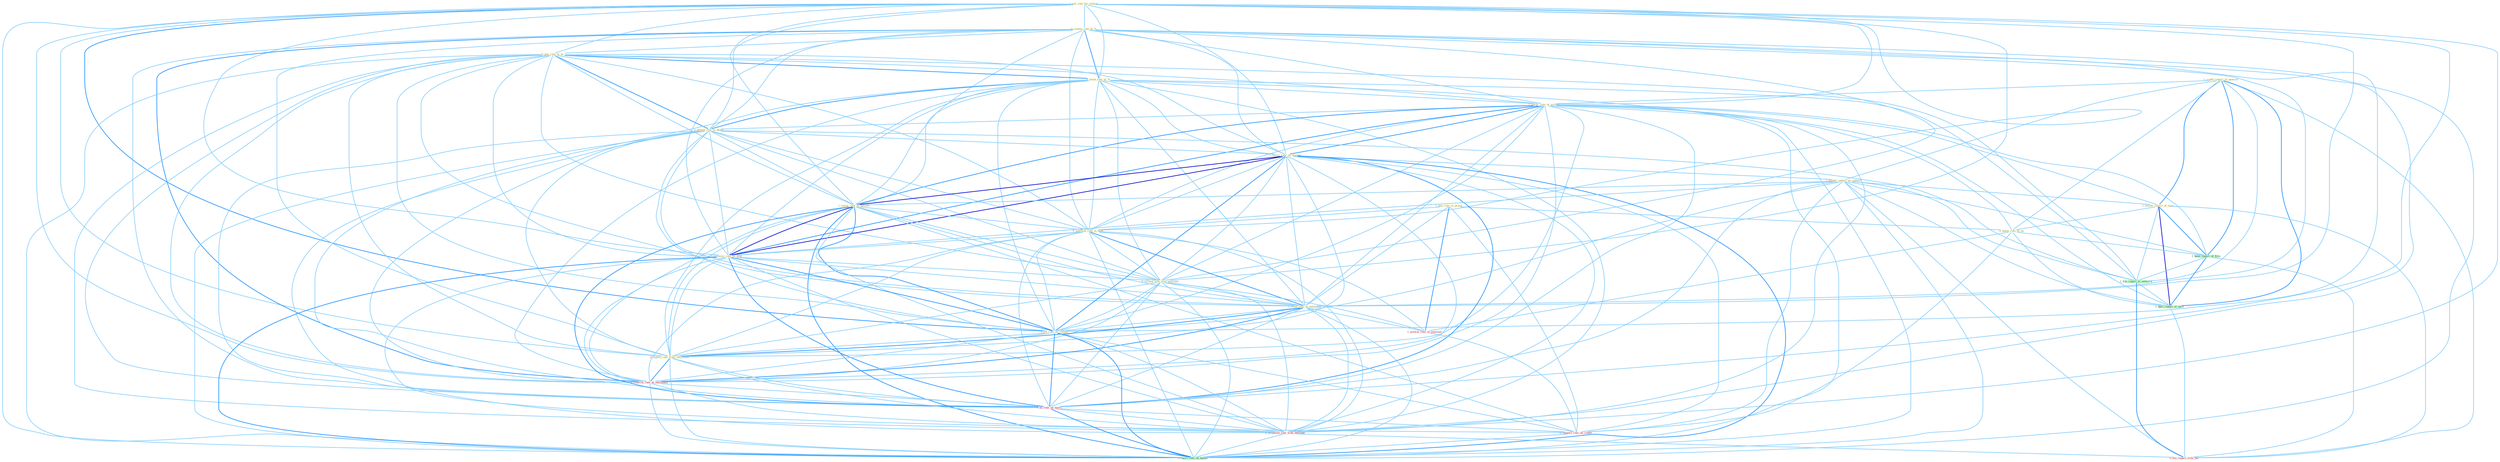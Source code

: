 Graph G{ 
    node
    [shape=polygon,style=filled,width=.5,height=.06,color="#BDFCC9",fixedsize=true,fontsize=4,
    fontcolor="#2f4f4f"];
    {node
    [color="#ffffe0", fontcolor="#8b7d6b"] "1_set_rate_for_station " "0_reckon_rate_at_% " "0_peg_rate_to_us " "1_credit_report_of_genocid " "0_slash_rate_to_% " "1_lower_rate_of_million " "1_plai_role_in_group " "0_defend_rate_to_death " "1_lower_rate_on_number " "1_prepar_report_on_contact " "1_follow_report_of_earn " "1_lower_rate_on_billion " "0_question_rate_in_hear " "1_lower_rate_on_debt " "0_exceed_rate_sinc_yearnum " "1_relax_rate_in_entitynam " "1_set_rate_on_refund " "0_taken_role_of_on " "0_expect_rate_from_entitynam "}
{node [color="#fff0f5", fontcolor="#b22222"] "0_confirm_rate_at_entitynam " "1_portrai_role_in_yearnum " "0_ha_rate_on_morn " "0_support_role_on_condit " "0_establish_rate_with_descend " "0_file_report_with_the "}
edge [color="#B0E2FF"];

	"1_set_rate_for_station " -- "0_reckon_rate_at_% " [w="1", color="#87cefa" ];
	"1_set_rate_for_station " -- "0_peg_rate_to_us " [w="1", color="#87cefa" ];
	"1_set_rate_for_station " -- "0_slash_rate_to_% " [w="1", color="#87cefa" ];
	"1_set_rate_for_station " -- "1_lower_rate_of_million " [w="1", color="#87cefa" ];
	"1_set_rate_for_station " -- "0_defend_rate_to_death " [w="1", color="#87cefa" ];
	"1_set_rate_for_station " -- "1_lower_rate_on_number " [w="1", color="#87cefa" ];
	"1_set_rate_for_station " -- "1_lower_rate_on_billion " [w="1", color="#87cefa" ];
	"1_set_rate_for_station " -- "0_question_rate_in_hear " [w="1", color="#87cefa" ];
	"1_set_rate_for_station " -- "1_lower_rate_on_debt " [w="1", color="#87cefa" ];
	"1_set_rate_for_station " -- "0_exceed_rate_sinc_yearnum " [w="1", color="#87cefa" ];
	"1_set_rate_for_station " -- "1_relax_rate_in_entitynam " [w="1", color="#87cefa" ];
	"1_set_rate_for_station " -- "1_set_rate_on_refund " [w="2", color="#1e90ff" , len=0.8];
	"1_set_rate_for_station " -- "0_expect_rate_from_entitynam " [w="1", color="#87cefa" ];
	"1_set_rate_for_station " -- "0_confirm_rate_at_entitynam " [w="1", color="#87cefa" ];
	"1_set_rate_for_station " -- "0_ha_rate_on_morn " [w="1", color="#87cefa" ];
	"1_set_rate_for_station " -- "0_establish_rate_with_descend " [w="1", color="#87cefa" ];
	"1_set_rate_for_station " -- "1_carri_rate_on_balanc " [w="1", color="#87cefa" ];
	"0_reckon_rate_at_% " -- "0_peg_rate_to_us " [w="1", color="#87cefa" ];
	"0_reckon_rate_at_% " -- "0_slash_rate_to_% " [w="2", color="#1e90ff" , len=0.8];
	"0_reckon_rate_at_% " -- "1_lower_rate_of_million " [w="1", color="#87cefa" ];
	"0_reckon_rate_at_% " -- "0_defend_rate_to_death " [w="1", color="#87cefa" ];
	"0_reckon_rate_at_% " -- "1_lower_rate_on_number " [w="1", color="#87cefa" ];
	"0_reckon_rate_at_% " -- "1_lower_rate_on_billion " [w="1", color="#87cefa" ];
	"0_reckon_rate_at_% " -- "0_question_rate_in_hear " [w="1", color="#87cefa" ];
	"0_reckon_rate_at_% " -- "1_lower_rate_on_debt " [w="1", color="#87cefa" ];
	"0_reckon_rate_at_% " -- "0_exceed_rate_sinc_yearnum " [w="1", color="#87cefa" ];
	"0_reckon_rate_at_% " -- "1_relax_rate_in_entitynam " [w="1", color="#87cefa" ];
	"0_reckon_rate_at_% " -- "1_set_rate_on_refund " [w="1", color="#87cefa" ];
	"0_reckon_rate_at_% " -- "0_expect_rate_from_entitynam " [w="1", color="#87cefa" ];
	"0_reckon_rate_at_% " -- "0_confirm_rate_at_entitynam " [w="2", color="#1e90ff" , len=0.8];
	"0_reckon_rate_at_% " -- "0_ha_rate_on_morn " [w="1", color="#87cefa" ];
	"0_reckon_rate_at_% " -- "0_establish_rate_with_descend " [w="1", color="#87cefa" ];
	"0_reckon_rate_at_% " -- "1_carri_rate_on_balanc " [w="1", color="#87cefa" ];
	"0_peg_rate_to_us " -- "0_slash_rate_to_% " [w="2", color="#1e90ff" , len=0.8];
	"0_peg_rate_to_us " -- "1_lower_rate_of_million " [w="1", color="#87cefa" ];
	"0_peg_rate_to_us " -- "0_defend_rate_to_death " [w="2", color="#1e90ff" , len=0.8];
	"0_peg_rate_to_us " -- "1_lower_rate_on_number " [w="1", color="#87cefa" ];
	"0_peg_rate_to_us " -- "1_lower_rate_on_billion " [w="1", color="#87cefa" ];
	"0_peg_rate_to_us " -- "0_question_rate_in_hear " [w="1", color="#87cefa" ];
	"0_peg_rate_to_us " -- "1_lower_rate_on_debt " [w="1", color="#87cefa" ];
	"0_peg_rate_to_us " -- "0_exceed_rate_sinc_yearnum " [w="1", color="#87cefa" ];
	"0_peg_rate_to_us " -- "1_relax_rate_in_entitynam " [w="1", color="#87cefa" ];
	"0_peg_rate_to_us " -- "1_set_rate_on_refund " [w="1", color="#87cefa" ];
	"0_peg_rate_to_us " -- "0_expect_rate_from_entitynam " [w="1", color="#87cefa" ];
	"0_peg_rate_to_us " -- "0_confirm_rate_at_entitynam " [w="1", color="#87cefa" ];
	"0_peg_rate_to_us " -- "1_file_report_to_network " [w="1", color="#87cefa" ];
	"0_peg_rate_to_us " -- "0_ha_rate_on_morn " [w="1", color="#87cefa" ];
	"0_peg_rate_to_us " -- "0_establish_rate_with_descend " [w="1", color="#87cefa" ];
	"0_peg_rate_to_us " -- "1_carri_rate_on_balanc " [w="1", color="#87cefa" ];
	"1_credit_report_of_genocid " -- "1_lower_rate_of_million " [w="1", color="#87cefa" ];
	"1_credit_report_of_genocid " -- "1_prepar_report_on_contact " [w="1", color="#87cefa" ];
	"1_credit_report_of_genocid " -- "1_follow_report_of_earn " [w="2", color="#1e90ff" , len=0.8];
	"1_credit_report_of_genocid " -- "0_taken_role_of_on " [w="1", color="#87cefa" ];
	"1_credit_report_of_genocid " -- "1_been_report_of_firm " [w="2", color="#1e90ff" , len=0.8];
	"1_credit_report_of_genocid " -- "1_file_report_to_network " [w="1", color="#87cefa" ];
	"1_credit_report_of_genocid " -- "1_hurt_report_of_earn " [w="2", color="#1e90ff" , len=0.8];
	"1_credit_report_of_genocid " -- "0_file_report_with_the " [w="1", color="#87cefa" ];
	"0_slash_rate_to_% " -- "1_lower_rate_of_million " [w="1", color="#87cefa" ];
	"0_slash_rate_to_% " -- "0_defend_rate_to_death " [w="2", color="#1e90ff" , len=0.8];
	"0_slash_rate_to_% " -- "1_lower_rate_on_number " [w="1", color="#87cefa" ];
	"0_slash_rate_to_% " -- "1_lower_rate_on_billion " [w="1", color="#87cefa" ];
	"0_slash_rate_to_% " -- "0_question_rate_in_hear " [w="1", color="#87cefa" ];
	"0_slash_rate_to_% " -- "1_lower_rate_on_debt " [w="1", color="#87cefa" ];
	"0_slash_rate_to_% " -- "0_exceed_rate_sinc_yearnum " [w="1", color="#87cefa" ];
	"0_slash_rate_to_% " -- "1_relax_rate_in_entitynam " [w="1", color="#87cefa" ];
	"0_slash_rate_to_% " -- "1_set_rate_on_refund " [w="1", color="#87cefa" ];
	"0_slash_rate_to_% " -- "0_expect_rate_from_entitynam " [w="1", color="#87cefa" ];
	"0_slash_rate_to_% " -- "0_confirm_rate_at_entitynam " [w="1", color="#87cefa" ];
	"0_slash_rate_to_% " -- "1_file_report_to_network " [w="1", color="#87cefa" ];
	"0_slash_rate_to_% " -- "0_ha_rate_on_morn " [w="1", color="#87cefa" ];
	"0_slash_rate_to_% " -- "0_establish_rate_with_descend " [w="1", color="#87cefa" ];
	"0_slash_rate_to_% " -- "1_carri_rate_on_balanc " [w="1", color="#87cefa" ];
	"1_lower_rate_of_million " -- "0_defend_rate_to_death " [w="1", color="#87cefa" ];
	"1_lower_rate_of_million " -- "1_lower_rate_on_number " [w="2", color="#1e90ff" , len=0.8];
	"1_lower_rate_of_million " -- "1_follow_report_of_earn " [w="1", color="#87cefa" ];
	"1_lower_rate_of_million " -- "1_lower_rate_on_billion " [w="2", color="#1e90ff" , len=0.8];
	"1_lower_rate_of_million " -- "0_question_rate_in_hear " [w="1", color="#87cefa" ];
	"1_lower_rate_of_million " -- "1_lower_rate_on_debt " [w="2", color="#1e90ff" , len=0.8];
	"1_lower_rate_of_million " -- "0_exceed_rate_sinc_yearnum " [w="1", color="#87cefa" ];
	"1_lower_rate_of_million " -- "1_relax_rate_in_entitynam " [w="1", color="#87cefa" ];
	"1_lower_rate_of_million " -- "1_set_rate_on_refund " [w="1", color="#87cefa" ];
	"1_lower_rate_of_million " -- "0_taken_role_of_on " [w="1", color="#87cefa" ];
	"1_lower_rate_of_million " -- "0_expect_rate_from_entitynam " [w="1", color="#87cefa" ];
	"1_lower_rate_of_million " -- "0_confirm_rate_at_entitynam " [w="1", color="#87cefa" ];
	"1_lower_rate_of_million " -- "1_been_report_of_firm " [w="1", color="#87cefa" ];
	"1_lower_rate_of_million " -- "0_ha_rate_on_morn " [w="1", color="#87cefa" ];
	"1_lower_rate_of_million " -- "1_hurt_report_of_earn " [w="1", color="#87cefa" ];
	"1_lower_rate_of_million " -- "0_establish_rate_with_descend " [w="1", color="#87cefa" ];
	"1_lower_rate_of_million " -- "1_carri_rate_on_balanc " [w="1", color="#87cefa" ];
	"1_plai_role_in_group " -- "0_question_rate_in_hear " [w="1", color="#87cefa" ];
	"1_plai_role_in_group " -- "1_relax_rate_in_entitynam " [w="1", color="#87cefa" ];
	"1_plai_role_in_group " -- "0_taken_role_of_on " [w="1", color="#87cefa" ];
	"1_plai_role_in_group " -- "1_portrai_role_in_yearnum " [w="2", color="#1e90ff" , len=0.8];
	"1_plai_role_in_group " -- "0_support_role_on_condit " [w="1", color="#87cefa" ];
	"0_defend_rate_to_death " -- "1_lower_rate_on_number " [w="1", color="#87cefa" ];
	"0_defend_rate_to_death " -- "1_lower_rate_on_billion " [w="1", color="#87cefa" ];
	"0_defend_rate_to_death " -- "0_question_rate_in_hear " [w="1", color="#87cefa" ];
	"0_defend_rate_to_death " -- "1_lower_rate_on_debt " [w="1", color="#87cefa" ];
	"0_defend_rate_to_death " -- "0_exceed_rate_sinc_yearnum " [w="1", color="#87cefa" ];
	"0_defend_rate_to_death " -- "1_relax_rate_in_entitynam " [w="1", color="#87cefa" ];
	"0_defend_rate_to_death " -- "1_set_rate_on_refund " [w="1", color="#87cefa" ];
	"0_defend_rate_to_death " -- "0_expect_rate_from_entitynam " [w="1", color="#87cefa" ];
	"0_defend_rate_to_death " -- "0_confirm_rate_at_entitynam " [w="1", color="#87cefa" ];
	"0_defend_rate_to_death " -- "1_file_report_to_network " [w="1", color="#87cefa" ];
	"0_defend_rate_to_death " -- "0_ha_rate_on_morn " [w="1", color="#87cefa" ];
	"0_defend_rate_to_death " -- "0_establish_rate_with_descend " [w="1", color="#87cefa" ];
	"0_defend_rate_to_death " -- "1_carri_rate_on_balanc " [w="1", color="#87cefa" ];
	"1_lower_rate_on_number " -- "1_prepar_report_on_contact " [w="1", color="#87cefa" ];
	"1_lower_rate_on_number " -- "1_lower_rate_on_billion " [w="3", color="#0000cd" , len=0.6];
	"1_lower_rate_on_number " -- "0_question_rate_in_hear " [w="1", color="#87cefa" ];
	"1_lower_rate_on_number " -- "1_lower_rate_on_debt " [w="3", color="#0000cd" , len=0.6];
	"1_lower_rate_on_number " -- "0_exceed_rate_sinc_yearnum " [w="1", color="#87cefa" ];
	"1_lower_rate_on_number " -- "1_relax_rate_in_entitynam " [w="1", color="#87cefa" ];
	"1_lower_rate_on_number " -- "1_set_rate_on_refund " [w="2", color="#1e90ff" , len=0.8];
	"1_lower_rate_on_number " -- "0_expect_rate_from_entitynam " [w="1", color="#87cefa" ];
	"1_lower_rate_on_number " -- "0_confirm_rate_at_entitynam " [w="1", color="#87cefa" ];
	"1_lower_rate_on_number " -- "0_ha_rate_on_morn " [w="2", color="#1e90ff" , len=0.8];
	"1_lower_rate_on_number " -- "0_support_role_on_condit " [w="1", color="#87cefa" ];
	"1_lower_rate_on_number " -- "0_establish_rate_with_descend " [w="1", color="#87cefa" ];
	"1_lower_rate_on_number " -- "1_carri_rate_on_balanc " [w="2", color="#1e90ff" , len=0.8];
	"1_prepar_report_on_contact " -- "1_follow_report_of_earn " [w="1", color="#87cefa" ];
	"1_prepar_report_on_contact " -- "1_lower_rate_on_billion " [w="1", color="#87cefa" ];
	"1_prepar_report_on_contact " -- "1_lower_rate_on_debt " [w="1", color="#87cefa" ];
	"1_prepar_report_on_contact " -- "1_set_rate_on_refund " [w="1", color="#87cefa" ];
	"1_prepar_report_on_contact " -- "1_been_report_of_firm " [w="1", color="#87cefa" ];
	"1_prepar_report_on_contact " -- "1_file_report_to_network " [w="1", color="#87cefa" ];
	"1_prepar_report_on_contact " -- "0_ha_rate_on_morn " [w="1", color="#87cefa" ];
	"1_prepar_report_on_contact " -- "1_hurt_report_of_earn " [w="1", color="#87cefa" ];
	"1_prepar_report_on_contact " -- "0_support_role_on_condit " [w="1", color="#87cefa" ];
	"1_prepar_report_on_contact " -- "1_carri_rate_on_balanc " [w="1", color="#87cefa" ];
	"1_prepar_report_on_contact " -- "0_file_report_with_the " [w="1", color="#87cefa" ];
	"1_follow_report_of_earn " -- "0_taken_role_of_on " [w="1", color="#87cefa" ];
	"1_follow_report_of_earn " -- "1_been_report_of_firm " [w="2", color="#1e90ff" , len=0.8];
	"1_follow_report_of_earn " -- "1_file_report_to_network " [w="1", color="#87cefa" ];
	"1_follow_report_of_earn " -- "1_hurt_report_of_earn " [w="3", color="#0000cd" , len=0.6];
	"1_follow_report_of_earn " -- "0_file_report_with_the " [w="1", color="#87cefa" ];
	"1_lower_rate_on_billion " -- "0_question_rate_in_hear " [w="1", color="#87cefa" ];
	"1_lower_rate_on_billion " -- "1_lower_rate_on_debt " [w="3", color="#0000cd" , len=0.6];
	"1_lower_rate_on_billion " -- "0_exceed_rate_sinc_yearnum " [w="1", color="#87cefa" ];
	"1_lower_rate_on_billion " -- "1_relax_rate_in_entitynam " [w="1", color="#87cefa" ];
	"1_lower_rate_on_billion " -- "1_set_rate_on_refund " [w="2", color="#1e90ff" , len=0.8];
	"1_lower_rate_on_billion " -- "0_expect_rate_from_entitynam " [w="1", color="#87cefa" ];
	"1_lower_rate_on_billion " -- "0_confirm_rate_at_entitynam " [w="1", color="#87cefa" ];
	"1_lower_rate_on_billion " -- "0_ha_rate_on_morn " [w="2", color="#1e90ff" , len=0.8];
	"1_lower_rate_on_billion " -- "0_support_role_on_condit " [w="1", color="#87cefa" ];
	"1_lower_rate_on_billion " -- "0_establish_rate_with_descend " [w="1", color="#87cefa" ];
	"1_lower_rate_on_billion " -- "1_carri_rate_on_balanc " [w="2", color="#1e90ff" , len=0.8];
	"0_question_rate_in_hear " -- "1_lower_rate_on_debt " [w="1", color="#87cefa" ];
	"0_question_rate_in_hear " -- "0_exceed_rate_sinc_yearnum " [w="1", color="#87cefa" ];
	"0_question_rate_in_hear " -- "1_relax_rate_in_entitynam " [w="2", color="#1e90ff" , len=0.8];
	"0_question_rate_in_hear " -- "1_set_rate_on_refund " [w="1", color="#87cefa" ];
	"0_question_rate_in_hear " -- "0_expect_rate_from_entitynam " [w="1", color="#87cefa" ];
	"0_question_rate_in_hear " -- "0_confirm_rate_at_entitynam " [w="1", color="#87cefa" ];
	"0_question_rate_in_hear " -- "1_portrai_role_in_yearnum " [w="1", color="#87cefa" ];
	"0_question_rate_in_hear " -- "0_ha_rate_on_morn " [w="1", color="#87cefa" ];
	"0_question_rate_in_hear " -- "0_establish_rate_with_descend " [w="1", color="#87cefa" ];
	"0_question_rate_in_hear " -- "1_carri_rate_on_balanc " [w="1", color="#87cefa" ];
	"1_lower_rate_on_debt " -- "0_exceed_rate_sinc_yearnum " [w="1", color="#87cefa" ];
	"1_lower_rate_on_debt " -- "1_relax_rate_in_entitynam " [w="1", color="#87cefa" ];
	"1_lower_rate_on_debt " -- "1_set_rate_on_refund " [w="2", color="#1e90ff" , len=0.8];
	"1_lower_rate_on_debt " -- "0_expect_rate_from_entitynam " [w="1", color="#87cefa" ];
	"1_lower_rate_on_debt " -- "0_confirm_rate_at_entitynam " [w="1", color="#87cefa" ];
	"1_lower_rate_on_debt " -- "0_ha_rate_on_morn " [w="2", color="#1e90ff" , len=0.8];
	"1_lower_rate_on_debt " -- "0_support_role_on_condit " [w="1", color="#87cefa" ];
	"1_lower_rate_on_debt " -- "0_establish_rate_with_descend " [w="1", color="#87cefa" ];
	"1_lower_rate_on_debt " -- "1_carri_rate_on_balanc " [w="2", color="#1e90ff" , len=0.8];
	"0_exceed_rate_sinc_yearnum " -- "1_relax_rate_in_entitynam " [w="1", color="#87cefa" ];
	"0_exceed_rate_sinc_yearnum " -- "1_set_rate_on_refund " [w="1", color="#87cefa" ];
	"0_exceed_rate_sinc_yearnum " -- "0_expect_rate_from_entitynam " [w="1", color="#87cefa" ];
	"0_exceed_rate_sinc_yearnum " -- "0_confirm_rate_at_entitynam " [w="1", color="#87cefa" ];
	"0_exceed_rate_sinc_yearnum " -- "1_portrai_role_in_yearnum " [w="1", color="#87cefa" ];
	"0_exceed_rate_sinc_yearnum " -- "0_ha_rate_on_morn " [w="1", color="#87cefa" ];
	"0_exceed_rate_sinc_yearnum " -- "0_establish_rate_with_descend " [w="1", color="#87cefa" ];
	"0_exceed_rate_sinc_yearnum " -- "1_carri_rate_on_balanc " [w="1", color="#87cefa" ];
	"1_relax_rate_in_entitynam " -- "1_set_rate_on_refund " [w="1", color="#87cefa" ];
	"1_relax_rate_in_entitynam " -- "0_expect_rate_from_entitynam " [w="2", color="#1e90ff" , len=0.8];
	"1_relax_rate_in_entitynam " -- "0_confirm_rate_at_entitynam " [w="2", color="#1e90ff" , len=0.8];
	"1_relax_rate_in_entitynam " -- "1_portrai_role_in_yearnum " [w="1", color="#87cefa" ];
	"1_relax_rate_in_entitynam " -- "0_ha_rate_on_morn " [w="1", color="#87cefa" ];
	"1_relax_rate_in_entitynam " -- "0_establish_rate_with_descend " [w="1", color="#87cefa" ];
	"1_relax_rate_in_entitynam " -- "1_carri_rate_on_balanc " [w="1", color="#87cefa" ];
	"1_set_rate_on_refund " -- "0_expect_rate_from_entitynam " [w="1", color="#87cefa" ];
	"1_set_rate_on_refund " -- "0_confirm_rate_at_entitynam " [w="1", color="#87cefa" ];
	"1_set_rate_on_refund " -- "0_ha_rate_on_morn " [w="2", color="#1e90ff" , len=0.8];
	"1_set_rate_on_refund " -- "0_support_role_on_condit " [w="1", color="#87cefa" ];
	"1_set_rate_on_refund " -- "0_establish_rate_with_descend " [w="1", color="#87cefa" ];
	"1_set_rate_on_refund " -- "1_carri_rate_on_balanc " [w="2", color="#1e90ff" , len=0.8];
	"0_taken_role_of_on " -- "1_been_report_of_firm " [w="1", color="#87cefa" ];
	"0_taken_role_of_on " -- "1_portrai_role_in_yearnum " [w="1", color="#87cefa" ];
	"0_taken_role_of_on " -- "1_hurt_report_of_earn " [w="1", color="#87cefa" ];
	"0_taken_role_of_on " -- "0_support_role_on_condit " [w="1", color="#87cefa" ];
	"0_expect_rate_from_entitynam " -- "0_confirm_rate_at_entitynam " [w="2", color="#1e90ff" , len=0.8];
	"0_expect_rate_from_entitynam " -- "0_ha_rate_on_morn " [w="1", color="#87cefa" ];
	"0_expect_rate_from_entitynam " -- "0_establish_rate_with_descend " [w="1", color="#87cefa" ];
	"0_expect_rate_from_entitynam " -- "1_carri_rate_on_balanc " [w="1", color="#87cefa" ];
	"0_confirm_rate_at_entitynam " -- "0_ha_rate_on_morn " [w="1", color="#87cefa" ];
	"0_confirm_rate_at_entitynam " -- "0_establish_rate_with_descend " [w="1", color="#87cefa" ];
	"0_confirm_rate_at_entitynam " -- "1_carri_rate_on_balanc " [w="1", color="#87cefa" ];
	"1_been_report_of_firm " -- "1_file_report_to_network " [w="1", color="#87cefa" ];
	"1_been_report_of_firm " -- "1_hurt_report_of_earn " [w="2", color="#1e90ff" , len=0.8];
	"1_been_report_of_firm " -- "0_file_report_with_the " [w="1", color="#87cefa" ];
	"1_file_report_to_network " -- "1_hurt_report_of_earn " [w="1", color="#87cefa" ];
	"1_file_report_to_network " -- "0_file_report_with_the " [w="2", color="#1e90ff" , len=0.8];
	"1_portrai_role_in_yearnum " -- "0_support_role_on_condit " [w="1", color="#87cefa" ];
	"0_ha_rate_on_morn " -- "0_support_role_on_condit " [w="1", color="#87cefa" ];
	"0_ha_rate_on_morn " -- "0_establish_rate_with_descend " [w="1", color="#87cefa" ];
	"0_ha_rate_on_morn " -- "1_carri_rate_on_balanc " [w="2", color="#1e90ff" , len=0.8];
	"1_hurt_report_of_earn " -- "0_file_report_with_the " [w="1", color="#87cefa" ];
	"0_support_role_on_condit " -- "1_carri_rate_on_balanc " [w="1", color="#87cefa" ];
	"0_establish_rate_with_descend " -- "1_carri_rate_on_balanc " [w="1", color="#87cefa" ];
	"0_establish_rate_with_descend " -- "0_file_report_with_the " [w="1", color="#87cefa" ];
}